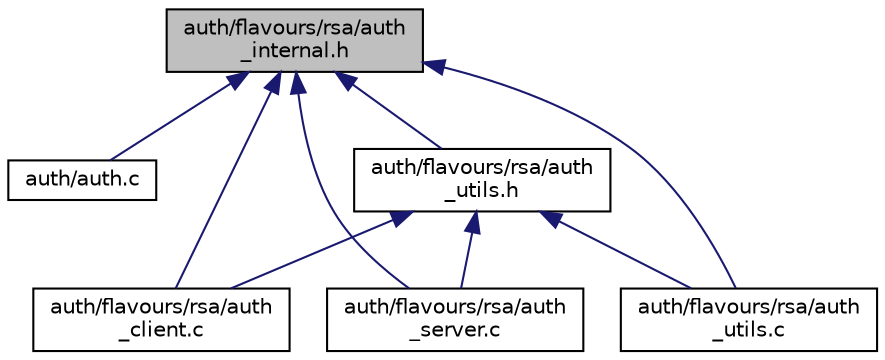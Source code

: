digraph "auth/flavours/rsa/auth_internal.h"
{
  edge [fontname="Helvetica",fontsize="10",labelfontname="Helvetica",labelfontsize="10"];
  node [fontname="Helvetica",fontsize="10",shape=record];
  Node10 [label="auth/flavours/rsa/auth\l_internal.h",height=0.2,width=0.4,color="black", fillcolor="grey75", style="filled", fontcolor="black"];
  Node10 -> Node11 [dir="back",color="midnightblue",fontsize="10",style="solid",fontname="Helvetica"];
  Node11 [label="auth/auth.c",height=0.2,width=0.4,color="black", fillcolor="white", style="filled",URL="$auth_8c.html"];
  Node10 -> Node12 [dir="back",color="midnightblue",fontsize="10",style="solid",fontname="Helvetica"];
  Node12 [label="auth/flavours/rsa/auth\l_client.c",height=0.2,width=0.4,color="black", fillcolor="white", style="filled",URL="$rsa_2auth__client_8c.html"];
  Node10 -> Node13 [dir="back",color="midnightblue",fontsize="10",style="solid",fontname="Helvetica"];
  Node13 [label="auth/flavours/rsa/auth\l_utils.h",height=0.2,width=0.4,color="black", fillcolor="white", style="filled",URL="$rsa_2auth__utils_8h.html"];
  Node13 -> Node12 [dir="back",color="midnightblue",fontsize="10",style="solid",fontname="Helvetica"];
  Node13 -> Node14 [dir="back",color="midnightblue",fontsize="10",style="solid",fontname="Helvetica"];
  Node14 [label="auth/flavours/rsa/auth\l_server.c",height=0.2,width=0.4,color="black", fillcolor="white", style="filled",URL="$rsa_2auth__server_8c.html"];
  Node13 -> Node15 [dir="back",color="midnightblue",fontsize="10",style="solid",fontname="Helvetica"];
  Node15 [label="auth/flavours/rsa/auth\l_utils.c",height=0.2,width=0.4,color="black", fillcolor="white", style="filled",URL="$rsa_2auth__utils_8c.html"];
  Node10 -> Node14 [dir="back",color="midnightblue",fontsize="10",style="solid",fontname="Helvetica"];
  Node10 -> Node15 [dir="back",color="midnightblue",fontsize="10",style="solid",fontname="Helvetica"];
}
